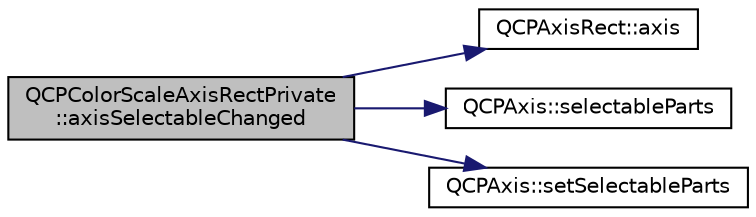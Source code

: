 digraph "QCPColorScaleAxisRectPrivate::axisSelectableChanged"
{
  edge [fontname="Helvetica",fontsize="10",labelfontname="Helvetica",labelfontsize="10"];
  node [fontname="Helvetica",fontsize="10",shape=record];
  rankdir="LR";
  Node25 [label="QCPColorScaleAxisRectPrivate\l::axisSelectableChanged",height=0.2,width=0.4,color="black", fillcolor="grey75", style="filled", fontcolor="black"];
  Node25 -> Node26 [color="midnightblue",fontsize="10",style="solid",fontname="Helvetica"];
  Node26 [label="QCPAxisRect::axis",height=0.2,width=0.4,color="black", fillcolor="white", style="filled",URL="$d8/dad/class_q_c_p_axis_rect.html#a583ae4f6d78b601b732183f6cabecbe1"];
  Node25 -> Node27 [color="midnightblue",fontsize="10",style="solid",fontname="Helvetica"];
  Node27 [label="QCPAxis::selectableParts",height=0.2,width=0.4,color="black", fillcolor="white", style="filled",URL="$d2/deb/class_q_c_p_axis.html#a1d12d157756c114f4e57517c62177181"];
  Node25 -> Node28 [color="midnightblue",fontsize="10",style="solid",fontname="Helvetica"];
  Node28 [label="QCPAxis::setSelectableParts",height=0.2,width=0.4,color="black", fillcolor="white", style="filled",URL="$d2/deb/class_q_c_p_axis.html#a513f9b9e326c505d9bec54880031b085"];
}
